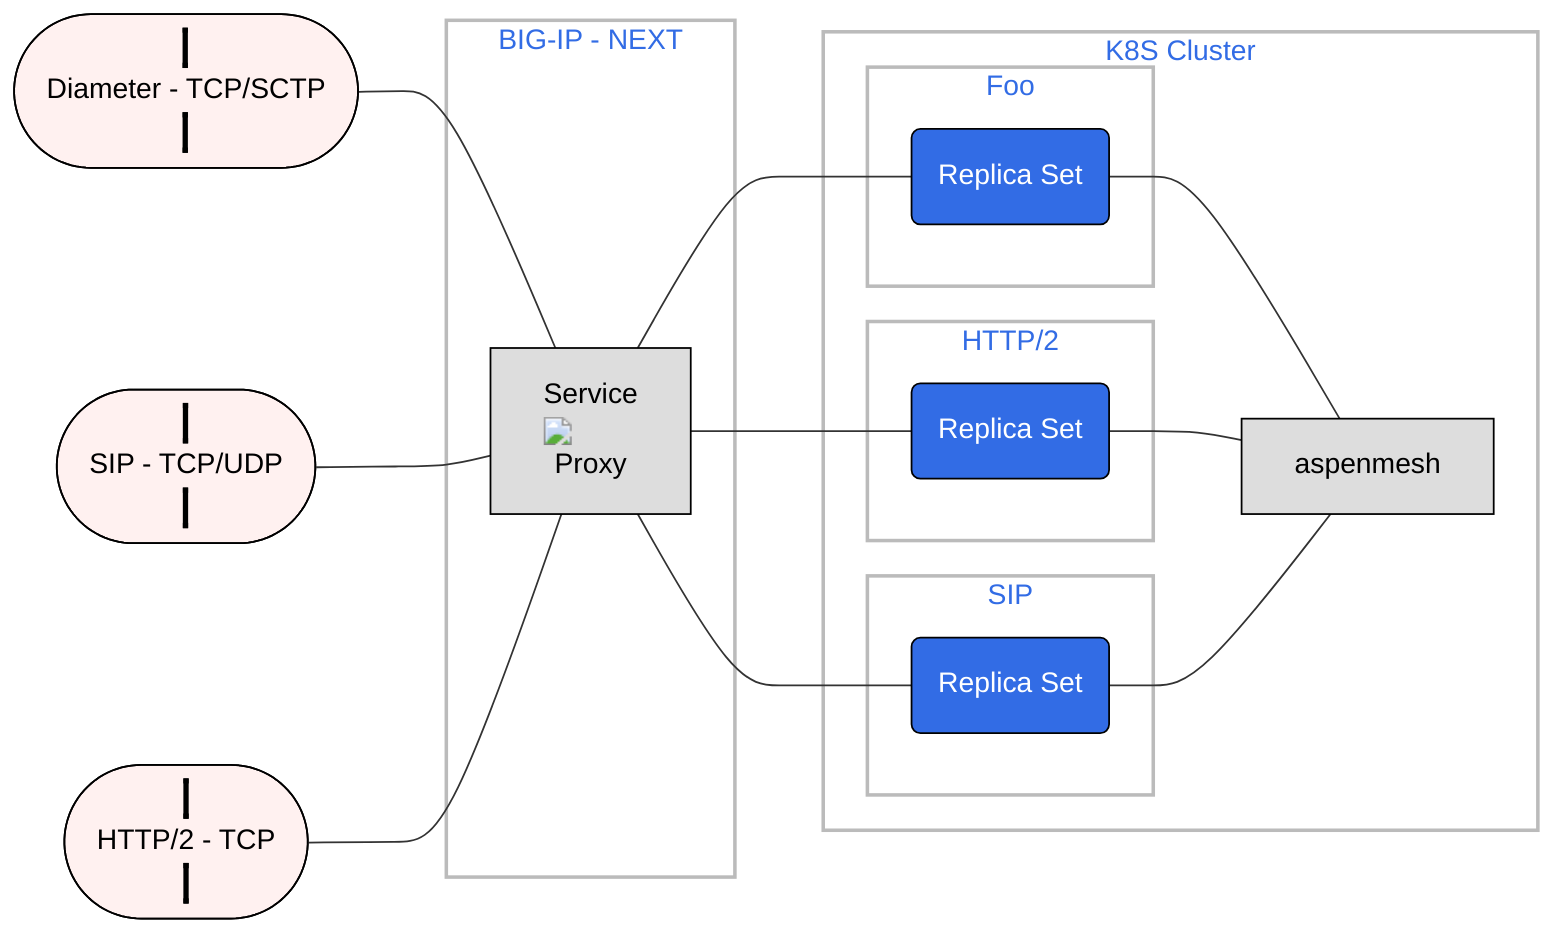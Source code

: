 graph LR;

    a([Diameter - TCP/SCTP]) --- spk[Service <img src=../f5-logo-white.png> Proxy]
    b([SIP - TCP/UDP]) --- spk
    c([HTTP/2 - TCP]) --- spk

    subgraph bigipnext [BIG-IP - NEXT]
        spk
    end
        spk --- pod1(Replica Set)
        spk --- pod2(Replica Set)
        spk --- pod3(Replica Set)
    subgraph k8scluster [K8S Cluster]
        subgraph "Foo"
            pod1
        end
        subgraph "HTTP/2"
            pod2
        end
        subgraph "SIP"
            pod3
        end
        pod1 --- aspenmesh
        pod2 --- aspenmesh
        pod3 --- aspenmesh
    end
 
   classDef protocols fill:#fff1f0,stroke:#000000,stroke-width:1px,color:#000,border-style:solid;
   classDef f5 fill:#ddd,stroke:#000000,stroke-width:1px,color:#000;
   classDef k8s fill:#326ce5,stroke:#000000,stroke-width:1px,color:#ffffff;
   classDef cluster fill:#fff,stroke:#bbb,stroke-width:2px,color:#326ce5;
   class a,b,c protocols;
   class spk,aspenmesh f5;
   class pod1,pod2,pod3,pod4,pod5,pod6 k8s;
   class k8scluster cluster;